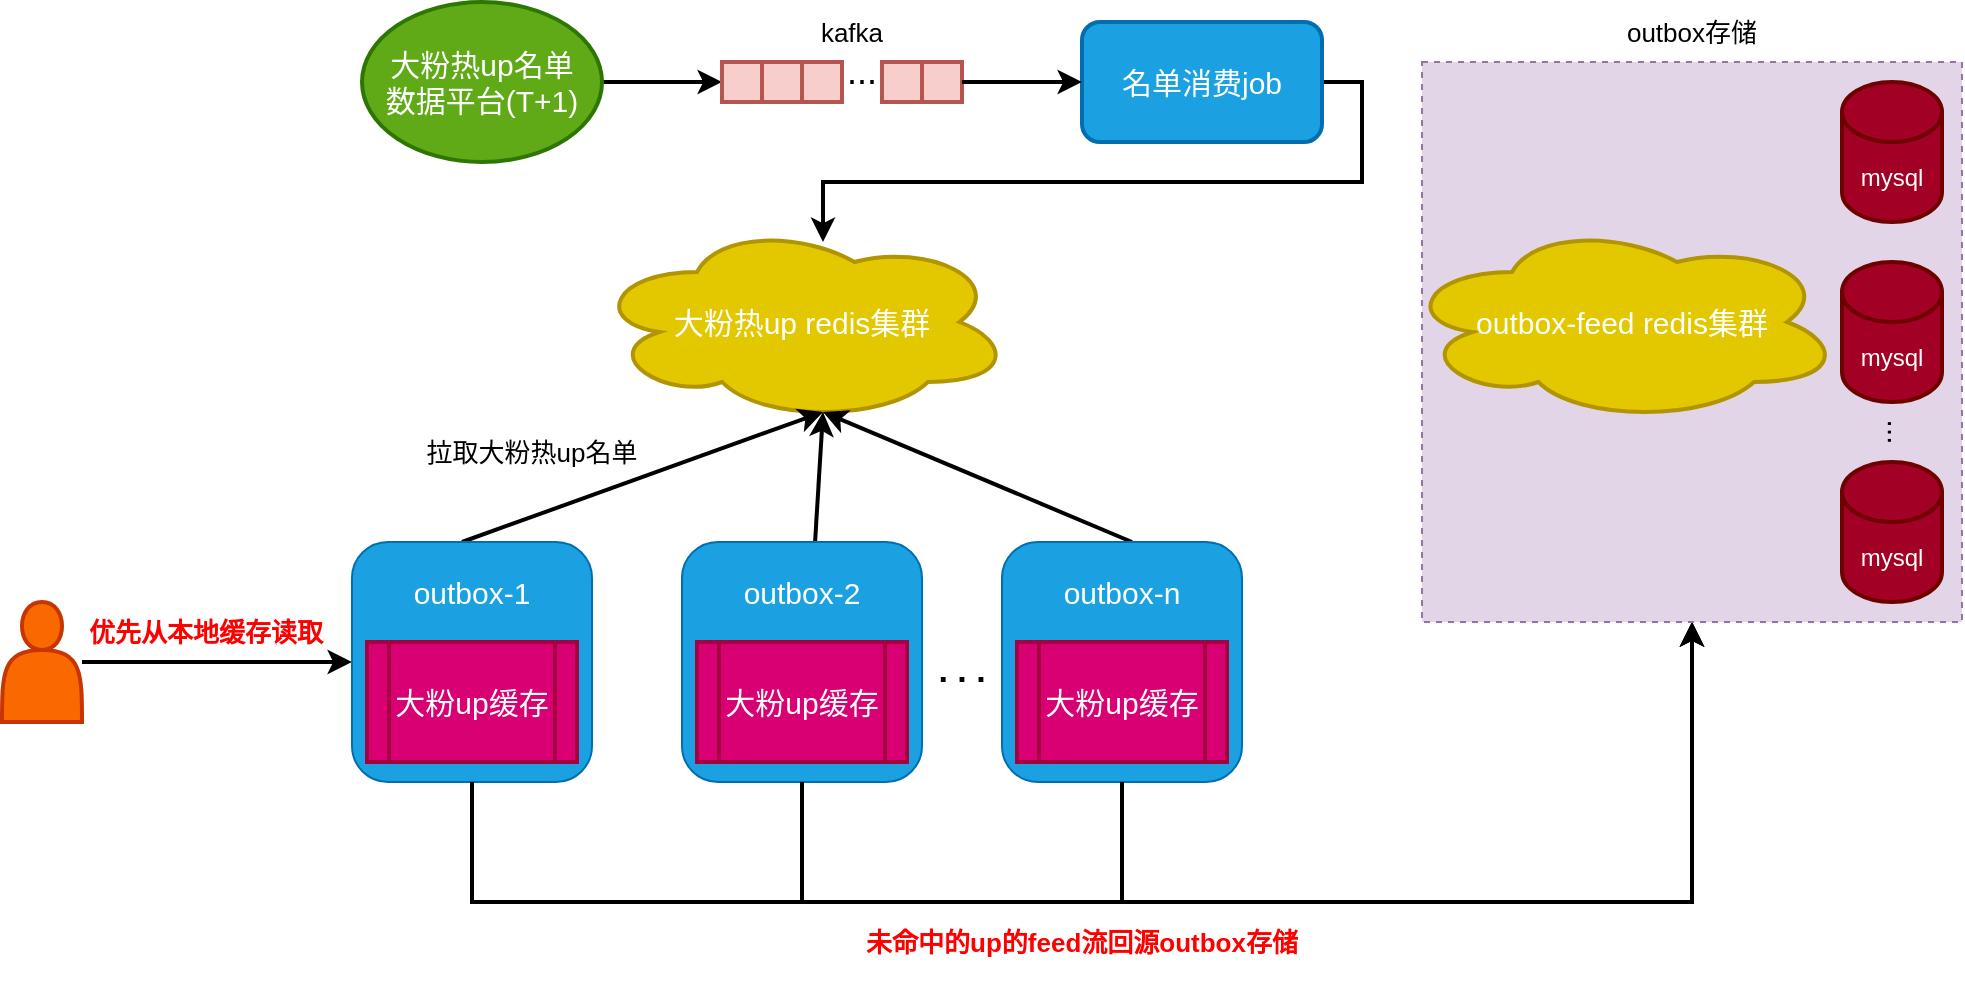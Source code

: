 <mxfile version="21.1.2" type="github">
  <diagram name="第 1 页" id="TkeYNUlHKU1pDu3QiBYY">
    <mxGraphModel dx="2069" dy="739" grid="1" gridSize="10" guides="1" tooltips="1" connect="1" arrows="1" fold="1" page="1" pageScale="1" pageWidth="827" pageHeight="1169" math="0" shadow="0">
      <root>
        <mxCell id="0" />
        <mxCell id="1" parent="0" />
        <mxCell id="ZSRp0nq84egcb55ytcAj-144" style="edgeStyle=orthogonalEdgeStyle;rounded=0;orthogonalLoop=1;jettySize=auto;html=1;entryX=0;entryY=0.5;entryDx=0;entryDy=0;strokeWidth=2;" edge="1" parent="1" source="ZSRp0nq84egcb55ytcAj-1" target="ZSRp0nq84egcb55ytcAj-38">
          <mxGeometry relative="1" as="geometry">
            <Array as="points">
              <mxPoint x="250" y="280" />
              <mxPoint x="250" y="280" />
            </Array>
          </mxGeometry>
        </mxCell>
        <mxCell id="ZSRp0nq84egcb55ytcAj-1" value="&lt;font style=&quot;font-size: 15px;&quot;&gt;大粉热up名单&lt;br&gt;数据平台(T+1)&lt;/font&gt;" style="ellipse;whiteSpace=wrap;html=1;strokeWidth=2;fillColor=#60a917;strokeColor=#2D7600;fontColor=#ffffff;" vertex="1" parent="1">
          <mxGeometry x="100" y="240" width="120" height="80" as="geometry" />
        </mxCell>
        <mxCell id="ZSRp0nq84egcb55ytcAj-62" style="edgeStyle=orthogonalEdgeStyle;rounded=0;orthogonalLoop=1;jettySize=auto;html=1;exitX=1;exitY=0.5;exitDx=0;exitDy=0;entryX=0.55;entryY=0.1;entryDx=0;entryDy=0;entryPerimeter=0;strokeWidth=2;" edge="1" parent="1" source="ZSRp0nq84egcb55ytcAj-52" target="ZSRp0nq84egcb55ytcAj-56">
          <mxGeometry relative="1" as="geometry">
            <Array as="points">
              <mxPoint x="600" y="280" />
              <mxPoint x="600" y="330" />
              <mxPoint x="331" y="330" />
            </Array>
          </mxGeometry>
        </mxCell>
        <mxCell id="ZSRp0nq84egcb55ytcAj-52" value="&lt;font style=&quot;font-size: 15px;&quot;&gt;名单消费job&lt;/font&gt;" style="rounded=1;whiteSpace=wrap;html=1;strokeWidth=2;fillColor=#1ba1e2;fontColor=#ffffff;strokeColor=#006EAF;" vertex="1" parent="1">
          <mxGeometry x="460" y="250" width="120" height="60" as="geometry" />
        </mxCell>
        <mxCell id="ZSRp0nq84egcb55ytcAj-56" value="&lt;font color=&quot;#ffffff&quot; style=&quot;font-size: 15px;&quot;&gt;大粉热up redis集群&lt;/font&gt;" style="ellipse;shape=cloud;whiteSpace=wrap;html=1;strokeWidth=2;fillColor=#e3c800;strokeColor=#B09500;fontColor=#000000;" vertex="1" parent="1">
          <mxGeometry x="215" y="350" width="210" height="100" as="geometry" />
        </mxCell>
        <mxCell id="ZSRp0nq84egcb55ytcAj-74" style="edgeStyle=none;rounded=0;orthogonalLoop=1;jettySize=auto;html=1;exitX=0.5;exitY=0;exitDx=0;exitDy=0;entryX=0.55;entryY=0.95;entryDx=0;entryDy=0;entryPerimeter=0;strokeWidth=2;" edge="1" parent="1" target="ZSRp0nq84egcb55ytcAj-56">
          <mxGeometry relative="1" as="geometry">
            <mxPoint x="150" y="510" as="sourcePoint" />
          </mxGeometry>
        </mxCell>
        <mxCell id="ZSRp0nq84egcb55ytcAj-72" style="rounded=0;orthogonalLoop=1;jettySize=auto;html=1;entryX=0.55;entryY=0.95;entryDx=0;entryDy=0;entryPerimeter=0;strokeWidth=2;" edge="1" parent="1" target="ZSRp0nq84egcb55ytcAj-56">
          <mxGeometry relative="1" as="geometry">
            <mxPoint x="326.528" y="510" as="sourcePoint" />
          </mxGeometry>
        </mxCell>
        <mxCell id="ZSRp0nq84egcb55ytcAj-76" style="edgeStyle=none;rounded=0;orthogonalLoop=1;jettySize=auto;html=1;exitX=0.5;exitY=0;exitDx=0;exitDy=0;entryX=0.55;entryY=0.95;entryDx=0;entryDy=0;entryPerimeter=0;strokeWidth=2;" edge="1" parent="1" target="ZSRp0nq84egcb55ytcAj-56">
          <mxGeometry relative="1" as="geometry">
            <mxPoint x="485" y="510" as="sourcePoint" />
          </mxGeometry>
        </mxCell>
        <mxCell id="ZSRp0nq84egcb55ytcAj-94" value="&lt;font size=&quot;1&quot; style=&quot;&quot;&gt;&lt;b style=&quot;font-size: 17px;&quot;&gt;. . .&lt;/b&gt;&lt;/font&gt;" style="text;strokeColor=none;align=center;fillColor=none;html=1;verticalAlign=middle;whiteSpace=wrap;rounded=0;" vertex="1" parent="1">
          <mxGeometry x="370" y="560" width="60" height="30" as="geometry" />
        </mxCell>
        <mxCell id="ZSRp0nq84egcb55ytcAj-126" style="edgeStyle=orthogonalEdgeStyle;rounded=0;orthogonalLoop=1;jettySize=auto;html=1;entryX=0;entryY=0.5;entryDx=0;entryDy=0;strokeWidth=2;" edge="1" parent="1" source="ZSRp0nq84egcb55ytcAj-109" target="ZSRp0nq84egcb55ytcAj-115">
          <mxGeometry relative="1" as="geometry" />
        </mxCell>
        <mxCell id="ZSRp0nq84egcb55ytcAj-109" value="" style="shape=actor;whiteSpace=wrap;html=1;strokeWidth=2;fillColor=#fa6800;strokeColor=#C73500;fontColor=#000000;" vertex="1" parent="1">
          <mxGeometry x="-80" y="540" width="40" height="60" as="geometry" />
        </mxCell>
        <mxCell id="ZSRp0nq84egcb55ytcAj-111" value="&lt;span&gt;&lt;font color=&quot;#ff0000&quot;&gt;优先从本地缓存读取&lt;/font&gt;&lt;/span&gt;" style="text;strokeColor=none;align=center;fillColor=none;html=1;verticalAlign=middle;whiteSpace=wrap;rounded=0;fontSize=13;fontStyle=1" vertex="1" parent="1">
          <mxGeometry x="-47.5" y="540" width="137.5" height="30" as="geometry" />
        </mxCell>
        <mxCell id="ZSRp0nq84egcb55ytcAj-112" value="&lt;font color=&quot;#ff0000&quot; style=&quot;font-size: 13px;&quot;&gt;&lt;span&gt;未命中的up的feed流回源outbox存储&lt;/span&gt;&lt;/font&gt;" style="text;strokeColor=none;align=center;fillColor=none;html=1;verticalAlign=middle;whiteSpace=wrap;rounded=0;fontSize=13;fontStyle=1" vertex="1" parent="1">
          <mxGeometry x="340" y="700" width="240" height="20" as="geometry" />
        </mxCell>
        <mxCell id="ZSRp0nq84egcb55ytcAj-93" style="edgeStyle=none;rounded=0;orthogonalLoop=1;jettySize=auto;html=1;exitX=0.5;exitY=1;exitDx=0;exitDy=0;" edge="1" parent="1">
          <mxGeometry relative="1" as="geometry">
            <mxPoint x="510" y="720" as="sourcePoint" />
            <mxPoint x="510" y="720" as="targetPoint" />
          </mxGeometry>
        </mxCell>
        <mxCell id="ZSRp0nq84egcb55ytcAj-117" value="" style="group" vertex="1" connectable="0" parent="1">
          <mxGeometry x="95" y="510" width="120" height="120" as="geometry" />
        </mxCell>
        <mxCell id="ZSRp0nq84egcb55ytcAj-115" value="" style="rounded=1;whiteSpace=wrap;html=1;fillColor=#1ba1e2;fontColor=#ffffff;strokeColor=#006EAF;" vertex="1" parent="ZSRp0nq84egcb55ytcAj-117">
          <mxGeometry width="120" height="120" as="geometry" />
        </mxCell>
        <mxCell id="ZSRp0nq84egcb55ytcAj-86" value="&lt;span style=&quot;font-size: 15px;&quot;&gt;大粉up缓存&lt;/span&gt;" style="shape=process;whiteSpace=wrap;html=1;backgroundOutline=1;strokeWidth=2;fillColor=#d80073;fontColor=#ffffff;strokeColor=#A50040;" vertex="1" parent="ZSRp0nq84egcb55ytcAj-117">
          <mxGeometry x="7.5" y="50" width="105" height="60" as="geometry" />
        </mxCell>
        <mxCell id="ZSRp0nq84egcb55ytcAj-116" value="&lt;font color=&quot;#ffffff&quot; style=&quot;font-size: 15px;&quot;&gt;outbox-1&lt;/font&gt;" style="text;strokeColor=none;align=center;fillColor=none;html=1;verticalAlign=middle;whiteSpace=wrap;rounded=0;" vertex="1" parent="ZSRp0nq84egcb55ytcAj-117">
          <mxGeometry x="25" y="10" width="70" height="30" as="geometry" />
        </mxCell>
        <mxCell id="ZSRp0nq84egcb55ytcAj-118" value="" style="group" vertex="1" connectable="0" parent="1">
          <mxGeometry x="260" y="510" width="130" height="120" as="geometry" />
        </mxCell>
        <mxCell id="ZSRp0nq84egcb55ytcAj-119" value="" style="rounded=1;whiteSpace=wrap;html=1;fillColor=#1ba1e2;fontColor=#ffffff;strokeColor=#006EAF;" vertex="1" parent="ZSRp0nq84egcb55ytcAj-118">
          <mxGeometry width="120" height="120" as="geometry" />
        </mxCell>
        <mxCell id="ZSRp0nq84egcb55ytcAj-120" value="&lt;span style=&quot;font-size: 15px;&quot;&gt;大粉up缓存&lt;/span&gt;" style="shape=process;whiteSpace=wrap;html=1;backgroundOutline=1;strokeWidth=2;fillColor=#d80073;fontColor=#ffffff;strokeColor=#A50040;" vertex="1" parent="ZSRp0nq84egcb55ytcAj-118">
          <mxGeometry x="7.5" y="50" width="105" height="60" as="geometry" />
        </mxCell>
        <mxCell id="ZSRp0nq84egcb55ytcAj-121" value="&lt;font color=&quot;#ffffff&quot; style=&quot;font-size: 15px;&quot;&gt;outbox-2&lt;/font&gt;" style="text;strokeColor=none;align=center;fillColor=none;html=1;verticalAlign=middle;whiteSpace=wrap;rounded=0;" vertex="1" parent="ZSRp0nq84egcb55ytcAj-118">
          <mxGeometry x="25" y="10" width="70" height="30" as="geometry" />
        </mxCell>
        <mxCell id="ZSRp0nq84egcb55ytcAj-122" value="" style="group" vertex="1" connectable="0" parent="1">
          <mxGeometry x="420" y="510" width="120" height="120" as="geometry" />
        </mxCell>
        <mxCell id="ZSRp0nq84egcb55ytcAj-123" value="" style="rounded=1;whiteSpace=wrap;html=1;fillColor=#1ba1e2;fontColor=#ffffff;strokeColor=#006EAF;" vertex="1" parent="ZSRp0nq84egcb55ytcAj-122">
          <mxGeometry width="120" height="120" as="geometry" />
        </mxCell>
        <mxCell id="ZSRp0nq84egcb55ytcAj-124" value="&lt;span style=&quot;font-size: 15px;&quot;&gt;大粉up缓存&lt;/span&gt;" style="shape=process;whiteSpace=wrap;html=1;backgroundOutline=1;strokeWidth=2;fillColor=#d80073;fontColor=#ffffff;strokeColor=#A50040;" vertex="1" parent="ZSRp0nq84egcb55ytcAj-122">
          <mxGeometry x="7.5" y="50" width="105" height="60" as="geometry" />
        </mxCell>
        <mxCell id="ZSRp0nq84egcb55ytcAj-125" value="&lt;font color=&quot;#ffffff&quot; style=&quot;font-size: 15px;&quot;&gt;outbox-n&lt;/font&gt;" style="text;strokeColor=none;align=center;fillColor=none;html=1;verticalAlign=middle;whiteSpace=wrap;rounded=0;" vertex="1" parent="ZSRp0nq84egcb55ytcAj-122">
          <mxGeometry x="25" y="10" width="70" height="30" as="geometry" />
        </mxCell>
        <mxCell id="ZSRp0nq84egcb55ytcAj-136" style="edgeStyle=orthogonalEdgeStyle;rounded=0;orthogonalLoop=1;jettySize=auto;html=1;entryX=0.5;entryY=1;entryDx=0;entryDy=0;strokeWidth=2;" edge="1" parent="1" source="ZSRp0nq84egcb55ytcAj-115" target="ZSRp0nq84egcb55ytcAj-102">
          <mxGeometry relative="1" as="geometry">
            <Array as="points">
              <mxPoint x="155" y="690" />
              <mxPoint x="765" y="690" />
            </Array>
          </mxGeometry>
        </mxCell>
        <mxCell id="ZSRp0nq84egcb55ytcAj-137" style="edgeStyle=orthogonalEdgeStyle;rounded=0;orthogonalLoop=1;jettySize=auto;html=1;entryX=0.5;entryY=1;entryDx=0;entryDy=0;strokeWidth=2;" edge="1" parent="1" source="ZSRp0nq84egcb55ytcAj-119" target="ZSRp0nq84egcb55ytcAj-102">
          <mxGeometry relative="1" as="geometry">
            <Array as="points">
              <mxPoint x="320" y="690" />
              <mxPoint x="765" y="690" />
            </Array>
          </mxGeometry>
        </mxCell>
        <mxCell id="ZSRp0nq84egcb55ytcAj-138" style="edgeStyle=orthogonalEdgeStyle;rounded=0;orthogonalLoop=1;jettySize=auto;html=1;entryX=0.5;entryY=1;entryDx=0;entryDy=0;strokeWidth=2;" edge="1" parent="1" source="ZSRp0nq84egcb55ytcAj-123" target="ZSRp0nq84egcb55ytcAj-102">
          <mxGeometry relative="1" as="geometry">
            <Array as="points">
              <mxPoint x="480" y="690" />
              <mxPoint x="765" y="690" />
            </Array>
          </mxGeometry>
        </mxCell>
        <mxCell id="ZSRp0nq84egcb55ytcAj-143" value="" style="group" vertex="1" connectable="0" parent="1">
          <mxGeometry x="280" y="260" width="120" height="30" as="geometry" />
        </mxCell>
        <mxCell id="ZSRp0nq84egcb55ytcAj-38" value="" style="whiteSpace=wrap;html=1;aspect=fixed;strokeWidth=2;rotation=0;fillColor=#f8cecc;strokeColor=#b85450;" vertex="1" parent="ZSRp0nq84egcb55ytcAj-143">
          <mxGeometry y="10" width="20" height="20" as="geometry" />
        </mxCell>
        <mxCell id="ZSRp0nq84egcb55ytcAj-129" value="" style="whiteSpace=wrap;html=1;aspect=fixed;strokeWidth=2;rotation=0;fillColor=#f8cecc;strokeColor=#b85450;" vertex="1" parent="ZSRp0nq84egcb55ytcAj-143">
          <mxGeometry x="20" y="10" width="20" height="20" as="geometry" />
        </mxCell>
        <mxCell id="ZSRp0nq84egcb55ytcAj-130" value="" style="whiteSpace=wrap;html=1;aspect=fixed;strokeWidth=2;rotation=0;fillColor=#f8cecc;strokeColor=#b85450;" vertex="1" parent="ZSRp0nq84egcb55ytcAj-143">
          <mxGeometry x="40" y="10" width="20" height="20" as="geometry" />
        </mxCell>
        <mxCell id="ZSRp0nq84egcb55ytcAj-139" value="&lt;font style=&quot;font-size: 18px;&quot;&gt;...&lt;/font&gt;" style="text;strokeColor=none;align=center;fillColor=none;html=1;verticalAlign=middle;whiteSpace=wrap;rounded=0;" vertex="1" parent="ZSRp0nq84egcb55ytcAj-143">
          <mxGeometry x="40" width="60" height="30" as="geometry" />
        </mxCell>
        <mxCell id="ZSRp0nq84egcb55ytcAj-141" value="" style="group" vertex="1" connectable="0" parent="ZSRp0nq84egcb55ytcAj-143">
          <mxGeometry x="80" y="10" width="40" height="20" as="geometry" />
        </mxCell>
        <mxCell id="ZSRp0nq84egcb55ytcAj-133" value="" style="whiteSpace=wrap;html=1;aspect=fixed;strokeWidth=2;rotation=0;fillColor=#f8cecc;strokeColor=#b85450;" vertex="1" parent="ZSRp0nq84egcb55ytcAj-141">
          <mxGeometry x="20" width="20" height="20" as="geometry" />
        </mxCell>
        <mxCell id="ZSRp0nq84egcb55ytcAj-134" value="" style="whiteSpace=wrap;html=1;aspect=fixed;strokeWidth=2;rotation=0;fillColor=#f8cecc;strokeColor=#b85450;" vertex="1" parent="ZSRp0nq84egcb55ytcAj-141">
          <mxGeometry width="20" height="20" as="geometry" />
        </mxCell>
        <mxCell id="ZSRp0nq84egcb55ytcAj-146" value="&lt;font style=&quot;font-size: 13px; font-weight: normal;&quot;&gt;拉取大粉热up名单&lt;/font&gt;" style="text;strokeColor=none;align=center;fillColor=none;html=1;verticalAlign=middle;whiteSpace=wrap;rounded=0;fontStyle=1" vertex="1" parent="1">
          <mxGeometry x="130" y="450" width="110" height="30" as="geometry" />
        </mxCell>
        <mxCell id="ZSRp0nq84egcb55ytcAj-147" value="&lt;span style=&quot;font-size: 13px; font-weight: normal;&quot;&gt;kafka&lt;/span&gt;" style="text;strokeColor=none;align=center;fillColor=none;html=1;verticalAlign=middle;whiteSpace=wrap;rounded=0;fontStyle=1" vertex="1" parent="1">
          <mxGeometry x="290" y="240" width="110" height="30" as="geometry" />
        </mxCell>
        <mxCell id="ZSRp0nq84egcb55ytcAj-148" style="edgeStyle=orthogonalEdgeStyle;rounded=0;orthogonalLoop=1;jettySize=auto;html=1;entryX=0;entryY=0.5;entryDx=0;entryDy=0;strokeWidth=2;" edge="1" parent="1" source="ZSRp0nq84egcb55ytcAj-133" target="ZSRp0nq84egcb55ytcAj-52">
          <mxGeometry relative="1" as="geometry" />
        </mxCell>
        <mxCell id="ZSRp0nq84egcb55ytcAj-149" value="" style="group" vertex="1" connectable="0" parent="1">
          <mxGeometry x="620" y="240" width="280" height="310" as="geometry" />
        </mxCell>
        <mxCell id="ZSRp0nq84egcb55ytcAj-102" value="" style="rounded=0;whiteSpace=wrap;html=1;dashed=1;fillColor=#e1d5e7;strokeColor=#9673a6;" vertex="1" parent="ZSRp0nq84egcb55ytcAj-149">
          <mxGeometry x="10" y="30" width="270" height="280" as="geometry" />
        </mxCell>
        <mxCell id="ZSRp0nq84egcb55ytcAj-95" value="&lt;font color=&quot;#ffffff&quot; style=&quot;font-size: 15px;&quot;&gt;outbox-feed redis集群&lt;/font&gt;" style="ellipse;shape=cloud;whiteSpace=wrap;html=1;strokeWidth=2;fillColor=#e3c800;strokeColor=#B09500;fontColor=#000000;" vertex="1" parent="ZSRp0nq84egcb55ytcAj-149">
          <mxGeometry y="110" width="220" height="100" as="geometry" />
        </mxCell>
        <mxCell id="ZSRp0nq84egcb55ytcAj-98" value="mysql" style="shape=cylinder3;whiteSpace=wrap;html=1;boundedLbl=1;backgroundOutline=1;size=15;strokeWidth=2;fillColor=#a20025;fontColor=#ffffff;strokeColor=#6F0000;" vertex="1" parent="ZSRp0nq84egcb55ytcAj-149">
          <mxGeometry x="220" y="40" width="50" height="70" as="geometry" />
        </mxCell>
        <mxCell id="ZSRp0nq84egcb55ytcAj-99" value="mysql" style="shape=cylinder3;whiteSpace=wrap;html=1;boundedLbl=1;backgroundOutline=1;size=15;strokeWidth=2;fillColor=#a20025;fontColor=#ffffff;strokeColor=#6F0000;" vertex="1" parent="ZSRp0nq84egcb55ytcAj-149">
          <mxGeometry x="220" y="130" width="50" height="70" as="geometry" />
        </mxCell>
        <mxCell id="ZSRp0nq84egcb55ytcAj-100" value="&lt;font style=&quot;font-size: 15px;&quot;&gt;...&lt;/font&gt;" style="text;strokeColor=none;align=center;fillColor=none;html=1;verticalAlign=middle;whiteSpace=wrap;rounded=0;rotation=-90;" vertex="1" parent="ZSRp0nq84egcb55ytcAj-149">
          <mxGeometry x="207" y="200" width="63" height="30" as="geometry" />
        </mxCell>
        <mxCell id="ZSRp0nq84egcb55ytcAj-101" value="mysql" style="shape=cylinder3;whiteSpace=wrap;html=1;boundedLbl=1;backgroundOutline=1;size=15;strokeWidth=2;fillColor=#a20025;fontColor=#ffffff;strokeColor=#6F0000;" vertex="1" parent="ZSRp0nq84egcb55ytcAj-149">
          <mxGeometry x="220" y="230" width="50" height="70" as="geometry" />
        </mxCell>
        <mxCell id="ZSRp0nq84egcb55ytcAj-107" value="&lt;font style=&quot;font-size: 13px;&quot;&gt;outbox存储&lt;/font&gt;" style="text;strokeColor=none;align=center;fillColor=none;html=1;verticalAlign=middle;whiteSpace=wrap;rounded=0;" vertex="1" parent="ZSRp0nq84egcb55ytcAj-149">
          <mxGeometry x="105" width="80" height="30" as="geometry" />
        </mxCell>
      </root>
    </mxGraphModel>
  </diagram>
</mxfile>
